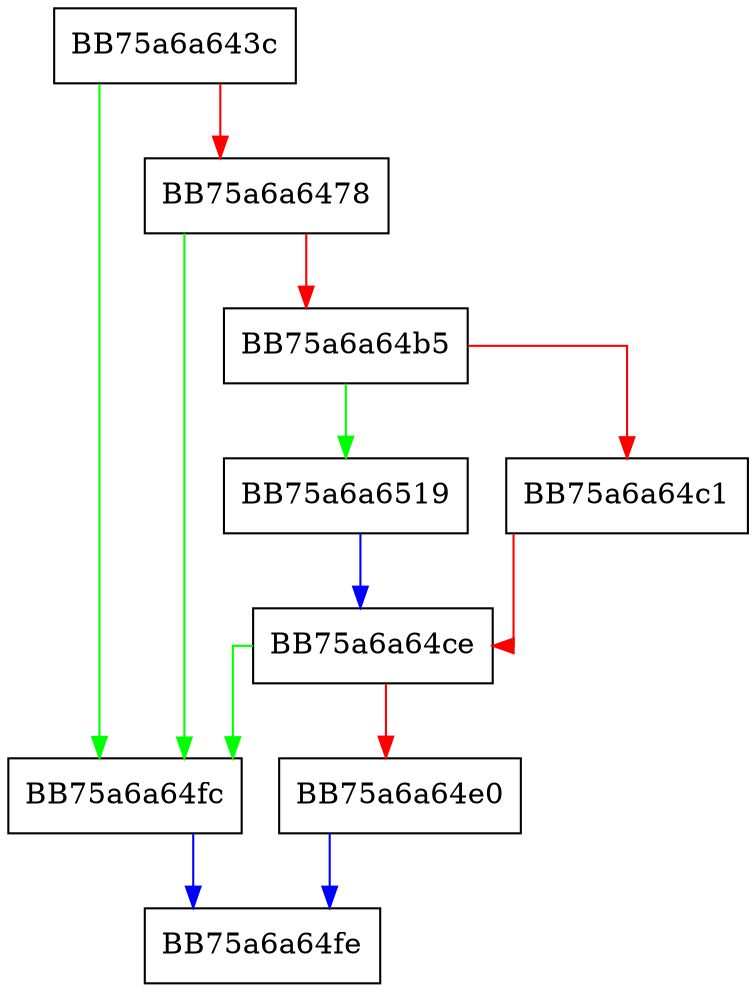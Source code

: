 digraph pushCaseStmtTree {
  node [shape="box"];
  graph [splines=ortho];
  BB75a6a643c -> BB75a6a64fc [color="green"];
  BB75a6a643c -> BB75a6a6478 [color="red"];
  BB75a6a6478 -> BB75a6a64fc [color="green"];
  BB75a6a6478 -> BB75a6a64b5 [color="red"];
  BB75a6a64b5 -> BB75a6a6519 [color="green"];
  BB75a6a64b5 -> BB75a6a64c1 [color="red"];
  BB75a6a64c1 -> BB75a6a64ce [color="red"];
  BB75a6a64ce -> BB75a6a64fc [color="green"];
  BB75a6a64ce -> BB75a6a64e0 [color="red"];
  BB75a6a64e0 -> BB75a6a64fe [color="blue"];
  BB75a6a64fc -> BB75a6a64fe [color="blue"];
  BB75a6a6519 -> BB75a6a64ce [color="blue"];
}